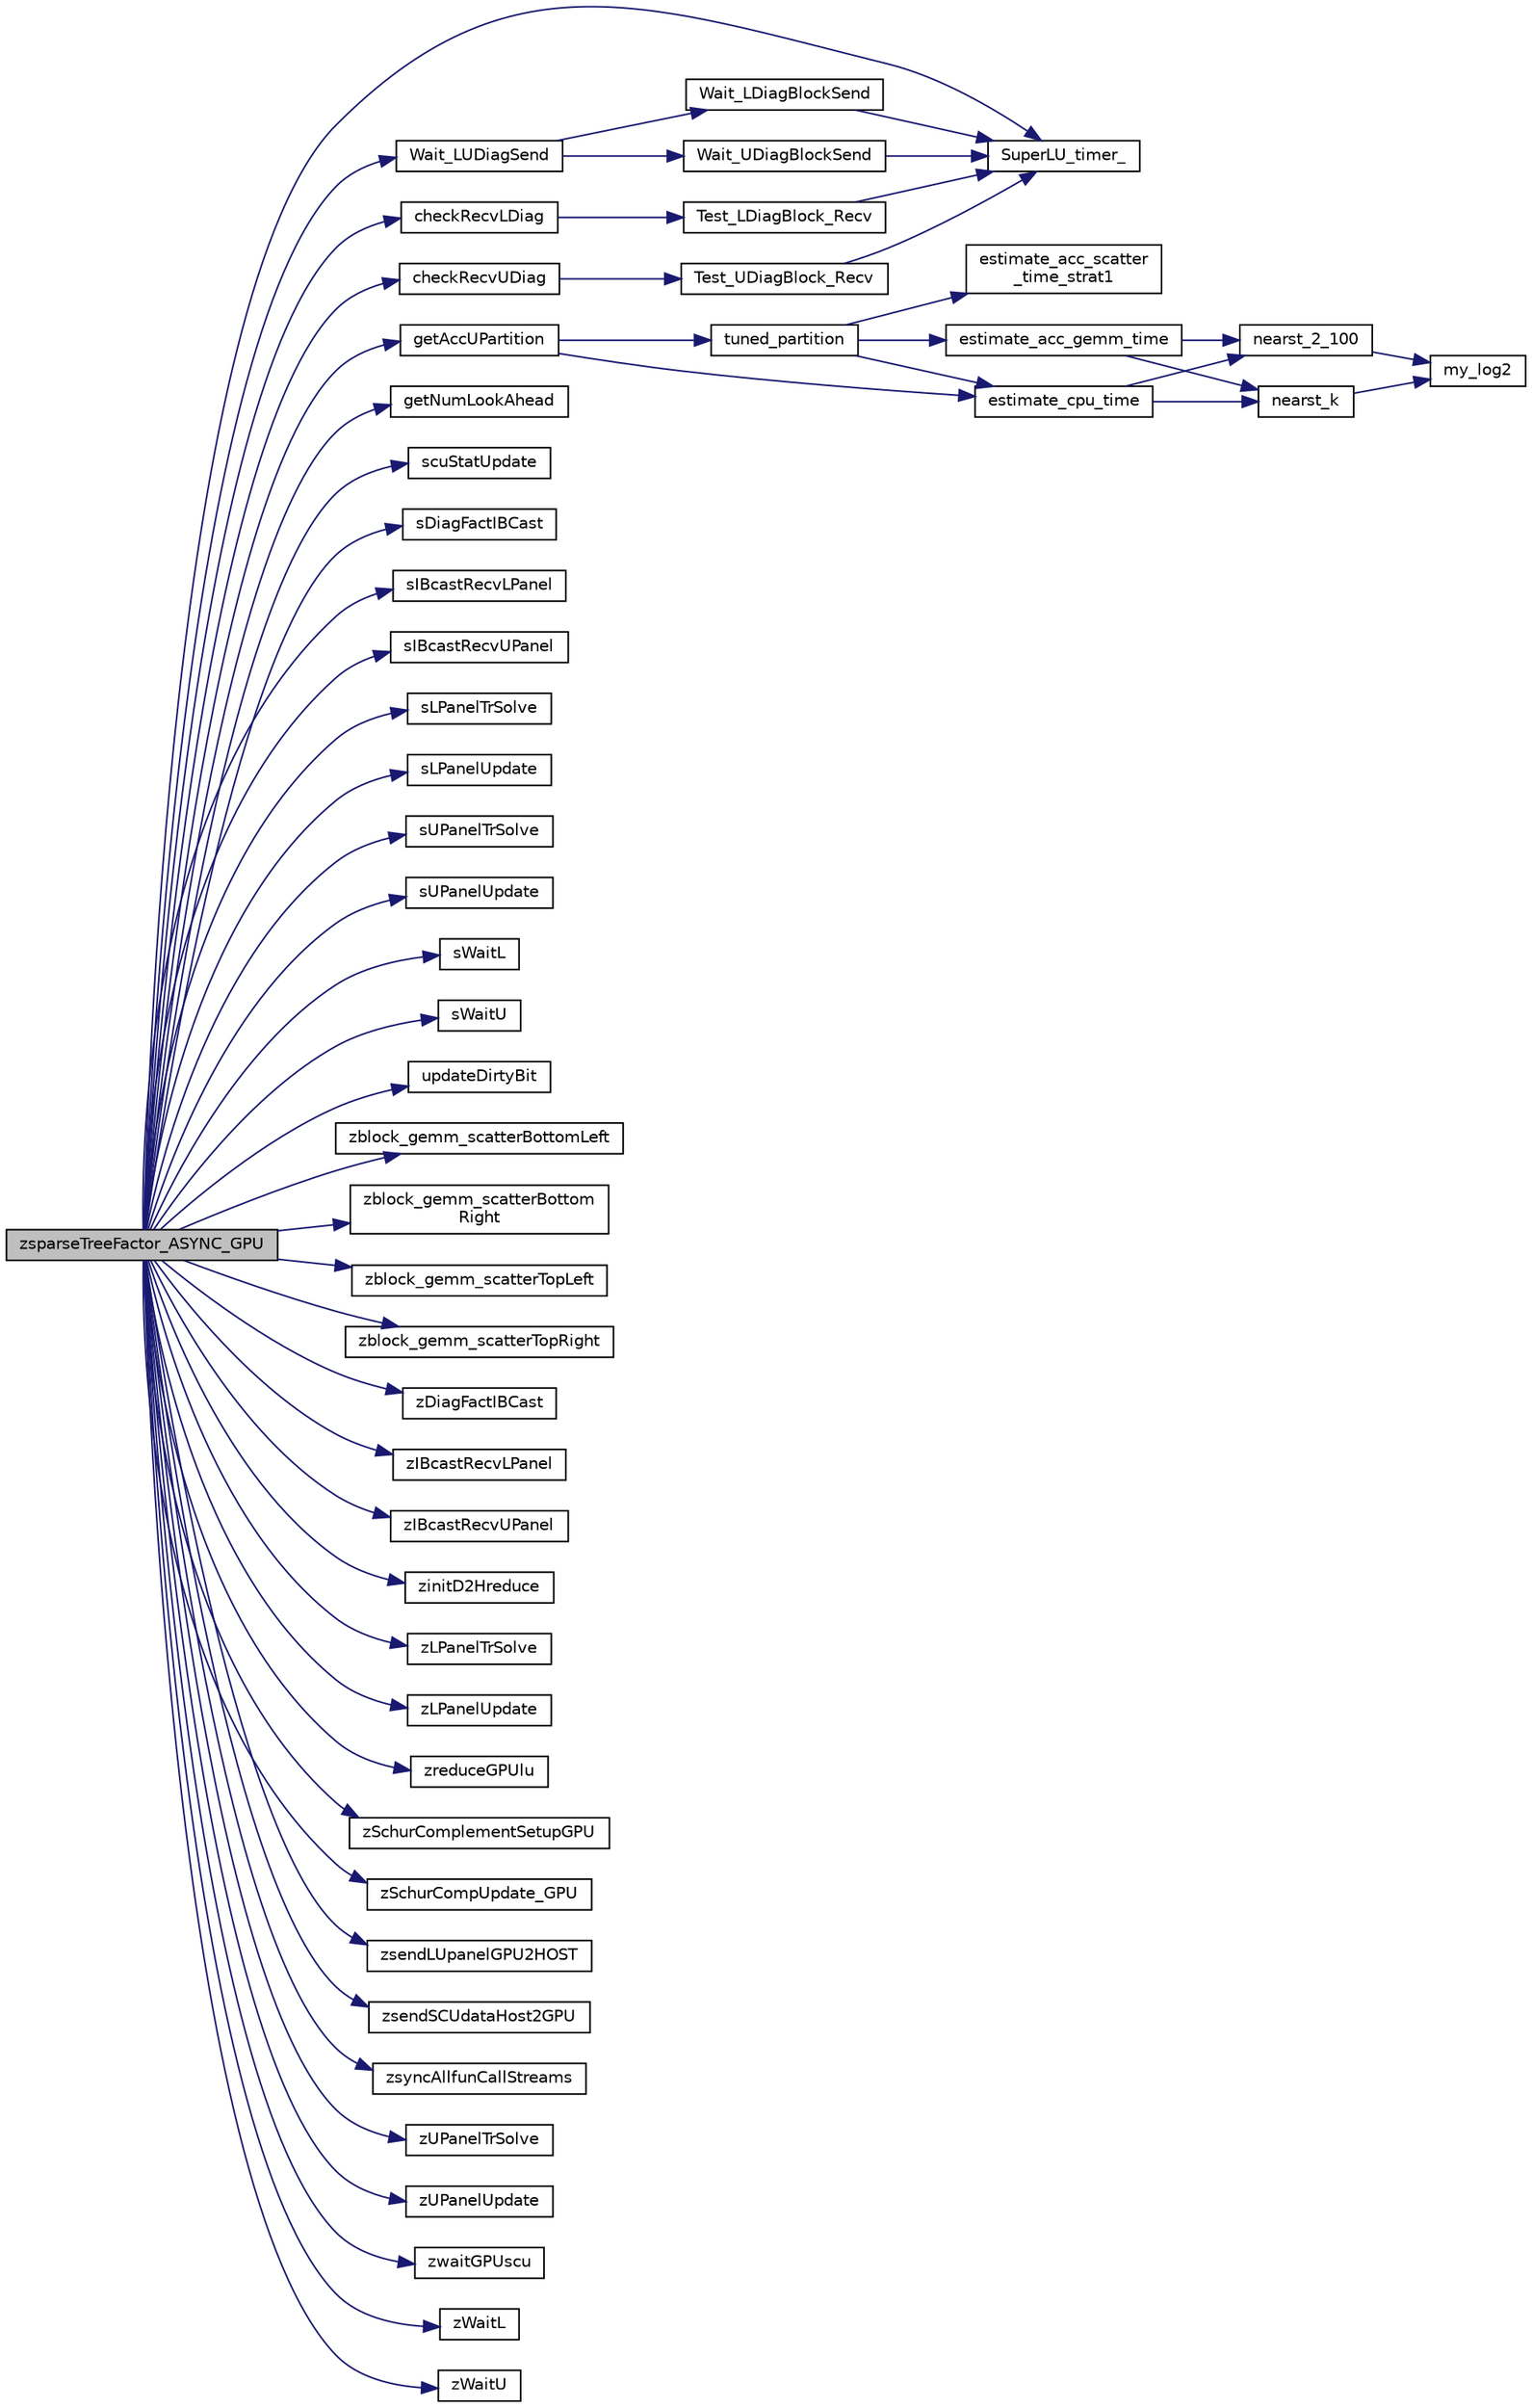 digraph "zsparseTreeFactor_ASYNC_GPU"
{
 // LATEX_PDF_SIZE
  edge [fontname="Helvetica",fontsize="10",labelfontname="Helvetica",labelfontsize="10"];
  node [fontname="Helvetica",fontsize="10",shape=record];
  rankdir="LR";
  Node1 [label="zsparseTreeFactor_ASYNC_GPU",height=0.2,width=0.4,color="black", fillcolor="grey75", style="filled", fontcolor="black",tooltip=" "];
  Node1 -> Node2 [color="midnightblue",fontsize="10",style="solid",fontname="Helvetica"];
  Node2 [label="checkRecvLDiag",height=0.2,width=0.4,color="black", fillcolor="white", style="filled",URL="$superlu__ddefs_8h.html#ae1b1a992117ecdad50408ff53d2a9b32",tooltip=" "];
  Node2 -> Node3 [color="midnightblue",fontsize="10",style="solid",fontname="Helvetica"];
  Node3 [label="Test_LDiagBlock_Recv",height=0.2,width=0.4,color="black", fillcolor="white", style="filled",URL="$communication__aux_8c.html#aad4ce4028fdd1e2fec51eff789c56764",tooltip=" "];
  Node3 -> Node4 [color="midnightblue",fontsize="10",style="solid",fontname="Helvetica"];
  Node4 [label="SuperLU_timer_",height=0.2,width=0.4,color="black", fillcolor="white", style="filled",URL="$superlu__timer_8c.html#a0c6777573bbfe81917cd381e0090d355",tooltip=" "];
  Node1 -> Node5 [color="midnightblue",fontsize="10",style="solid",fontname="Helvetica"];
  Node5 [label="checkRecvUDiag",height=0.2,width=0.4,color="black", fillcolor="white", style="filled",URL="$superlu__ddefs_8h.html#a4cc7924463ff2c61e98183e82d4a2578",tooltip=" "];
  Node5 -> Node6 [color="midnightblue",fontsize="10",style="solid",fontname="Helvetica"];
  Node6 [label="Test_UDiagBlock_Recv",height=0.2,width=0.4,color="black", fillcolor="white", style="filled",URL="$communication__aux_8c.html#a98d3ea479e5565b51c93dc9b8196ddd0",tooltip=" "];
  Node6 -> Node4 [color="midnightblue",fontsize="10",style="solid",fontname="Helvetica"];
  Node1 -> Node7 [color="midnightblue",fontsize="10",style="solid",fontname="Helvetica"];
  Node7 [label="getAccUPartition",height=0.2,width=0.4,color="black", fillcolor="white", style="filled",URL="$treeFactorizationGPU_8c.html#a37f527417c781743ac1259ddc7b27b89",tooltip=" "];
  Node7 -> Node8 [color="midnightblue",fontsize="10",style="solid",fontname="Helvetica"];
  Node8 [label="estimate_cpu_time",height=0.2,width=0.4,color="black", fillcolor="white", style="filled",URL="$acc__aux_8c.html#a42269d6231c482b79011d002b477b750",tooltip=" "];
  Node8 -> Node9 [color="midnightblue",fontsize="10",style="solid",fontname="Helvetica"];
  Node9 [label="nearst_2_100",height=0.2,width=0.4,color="black", fillcolor="white", style="filled",URL="$acc__aux_8c.html#a9c8594bfab1d7ae3d0e48ba313fa7408",tooltip=" "];
  Node9 -> Node10 [color="midnightblue",fontsize="10",style="solid",fontname="Helvetica"];
  Node10 [label="my_log2",height=0.2,width=0.4,color="black", fillcolor="white", style="filled",URL="$acc__aux_8c.html#a110763c341da4524bdaf1c197b11287c",tooltip=" "];
  Node8 -> Node11 [color="midnightblue",fontsize="10",style="solid",fontname="Helvetica"];
  Node11 [label="nearst_k",height=0.2,width=0.4,color="black", fillcolor="white", style="filled",URL="$acc__aux_8c.html#acade49941875d93179660bfc1c55c003",tooltip=" "];
  Node11 -> Node10 [color="midnightblue",fontsize="10",style="solid",fontname="Helvetica"];
  Node7 -> Node12 [color="midnightblue",fontsize="10",style="solid",fontname="Helvetica"];
  Node12 [label="tuned_partition",height=0.2,width=0.4,color="black", fillcolor="white", style="filled",URL="$acc__aux_8c.html#a23ffa8bc814947ba5f02ef76879ef8de",tooltip=" "];
  Node12 -> Node13 [color="midnightblue",fontsize="10",style="solid",fontname="Helvetica"];
  Node13 [label="estimate_acc_gemm_time",height=0.2,width=0.4,color="black", fillcolor="white", style="filled",URL="$acc__aux_8c.html#afe8d1a18f44f49fdd6bd574550e6c828",tooltip=" "];
  Node13 -> Node9 [color="midnightblue",fontsize="10",style="solid",fontname="Helvetica"];
  Node13 -> Node11 [color="midnightblue",fontsize="10",style="solid",fontname="Helvetica"];
  Node12 -> Node14 [color="midnightblue",fontsize="10",style="solid",fontname="Helvetica"];
  Node14 [label="estimate_acc_scatter\l_time_strat1",height=0.2,width=0.4,color="black", fillcolor="white", style="filled",URL="$acc__aux_8c.html#a4c18f0c846606fc7a43c000bb107b650",tooltip=" "];
  Node12 -> Node8 [color="midnightblue",fontsize="10",style="solid",fontname="Helvetica"];
  Node1 -> Node15 [color="midnightblue",fontsize="10",style="solid",fontname="Helvetica"];
  Node15 [label="getNumLookAhead",height=0.2,width=0.4,color="black", fillcolor="white", style="filled",URL="$superlu__defs_8h.html#a7c7c25ad328cac2249ec07b230eb5529",tooltip=" "];
  Node1 -> Node16 [color="midnightblue",fontsize="10",style="solid",fontname="Helvetica"];
  Node16 [label="scuStatUpdate",height=0.2,width=0.4,color="black", fillcolor="white", style="filled",URL="$sec__structs_8c.html#a23632b3331d8d29261d1e1a5c8be9eb1",tooltip=" "];
  Node1 -> Node17 [color="midnightblue",fontsize="10",style="solid",fontname="Helvetica"];
  Node17 [label="sDiagFactIBCast",height=0.2,width=0.4,color="black", fillcolor="white", style="filled",URL="$superlu__sdefs_8h.html#a2b98cc208f1a3f5dae2744e88da8e0fd",tooltip=" "];
  Node1 -> Node18 [color="midnightblue",fontsize="10",style="solid",fontname="Helvetica"];
  Node18 [label="sIBcastRecvLPanel",height=0.2,width=0.4,color="black", fillcolor="white", style="filled",URL="$superlu__sdefs_8h.html#af6e795a1cb316204da51ad4c2e287fac",tooltip=" "];
  Node1 -> Node19 [color="midnightblue",fontsize="10",style="solid",fontname="Helvetica"];
  Node19 [label="sIBcastRecvUPanel",height=0.2,width=0.4,color="black", fillcolor="white", style="filled",URL="$superlu__sdefs_8h.html#a3f6555a8411be8ca6f237775a87a4f95",tooltip=" "];
  Node1 -> Node20 [color="midnightblue",fontsize="10",style="solid",fontname="Helvetica"];
  Node20 [label="sLPanelTrSolve",height=0.2,width=0.4,color="black", fillcolor="white", style="filled",URL="$superlu__sdefs_8h.html#ae31e6d210e0a8f2f9ea29c9b446cd248",tooltip=" "];
  Node1 -> Node21 [color="midnightblue",fontsize="10",style="solid",fontname="Helvetica"];
  Node21 [label="sLPanelUpdate",height=0.2,width=0.4,color="black", fillcolor="white", style="filled",URL="$superlu__sdefs_8h.html#a7b029183554050d29bab032d246251e8",tooltip=" "];
  Node1 -> Node22 [color="midnightblue",fontsize="10",style="solid",fontname="Helvetica"];
  Node22 [label="sUPanelTrSolve",height=0.2,width=0.4,color="black", fillcolor="white", style="filled",URL="$superlu__sdefs_8h.html#a90f5fd7dbe8bfffdef182c26a371853b",tooltip=" "];
  Node1 -> Node23 [color="midnightblue",fontsize="10",style="solid",fontname="Helvetica"];
  Node23 [label="sUPanelUpdate",height=0.2,width=0.4,color="black", fillcolor="white", style="filled",URL="$superlu__sdefs_8h.html#a7c0ef29f86ed22a3e47d2b887b1f94d8",tooltip=" "];
  Node1 -> Node4 [color="midnightblue",fontsize="10",style="solid",fontname="Helvetica"];
  Node1 -> Node24 [color="midnightblue",fontsize="10",style="solid",fontname="Helvetica"];
  Node24 [label="sWaitL",height=0.2,width=0.4,color="black", fillcolor="white", style="filled",URL="$superlu__sdefs_8h.html#ae561ac9bf05b88de26bb38fdb3dd37e8",tooltip=" "];
  Node1 -> Node25 [color="midnightblue",fontsize="10",style="solid",fontname="Helvetica"];
  Node25 [label="sWaitU",height=0.2,width=0.4,color="black", fillcolor="white", style="filled",URL="$superlu__sdefs_8h.html#ae6841fd6a027934617370a498f853467",tooltip=" "];
  Node1 -> Node26 [color="midnightblue",fontsize="10",style="solid",fontname="Helvetica"];
  Node26 [label="updateDirtyBit",height=0.2,width=0.4,color="black", fillcolor="white", style="filled",URL="$sec__structs_8c.html#a0cc98c0f2c6034d087db99b2f2671b51",tooltip=" "];
  Node1 -> Node27 [color="midnightblue",fontsize="10",style="solid",fontname="Helvetica"];
  Node27 [label="Wait_LUDiagSend",height=0.2,width=0.4,color="black", fillcolor="white", style="filled",URL="$communication__aux_8c.html#a70158679171b58d1962e40f23ad2e087",tooltip=" "];
  Node27 -> Node28 [color="midnightblue",fontsize="10",style="solid",fontname="Helvetica"];
  Node28 [label="Wait_LDiagBlockSend",height=0.2,width=0.4,color="black", fillcolor="white", style="filled",URL="$communication__aux_8c.html#a7b494aaa8eda0efcd9b0b7191ab8d23f",tooltip=" "];
  Node28 -> Node4 [color="midnightblue",fontsize="10",style="solid",fontname="Helvetica"];
  Node27 -> Node29 [color="midnightblue",fontsize="10",style="solid",fontname="Helvetica"];
  Node29 [label="Wait_UDiagBlockSend",height=0.2,width=0.4,color="black", fillcolor="white", style="filled",URL="$communication__aux_8c.html#a6446fd907f1c2546bff67f5a0f9da377",tooltip=" "];
  Node29 -> Node4 [color="midnightblue",fontsize="10",style="solid",fontname="Helvetica"];
  Node1 -> Node30 [color="midnightblue",fontsize="10",style="solid",fontname="Helvetica"];
  Node30 [label="zblock_gemm_scatterBottomLeft",height=0.2,width=0.4,color="black", fillcolor="white", style="filled",URL="$superlu__zdefs_8h.html#ab307bfbefeac3eaf1cc87b5423357548",tooltip=" "];
  Node1 -> Node31 [color="midnightblue",fontsize="10",style="solid",fontname="Helvetica"];
  Node31 [label="zblock_gemm_scatterBottom\lRight",height=0.2,width=0.4,color="black", fillcolor="white", style="filled",URL="$superlu__zdefs_8h.html#a994d54edb047d558274fe673144611a5",tooltip=" "];
  Node1 -> Node32 [color="midnightblue",fontsize="10",style="solid",fontname="Helvetica"];
  Node32 [label="zblock_gemm_scatterTopLeft",height=0.2,width=0.4,color="black", fillcolor="white", style="filled",URL="$superlu__zdefs_8h.html#a72123a98dfaefa2139572c0129bdf273",tooltip=" "];
  Node1 -> Node33 [color="midnightblue",fontsize="10",style="solid",fontname="Helvetica"];
  Node33 [label="zblock_gemm_scatterTopRight",height=0.2,width=0.4,color="black", fillcolor="white", style="filled",URL="$superlu__zdefs_8h.html#a5476dd9d03fb11c71999b441638df834",tooltip=" "];
  Node1 -> Node34 [color="midnightblue",fontsize="10",style="solid",fontname="Helvetica"];
  Node34 [label="zDiagFactIBCast",height=0.2,width=0.4,color="black", fillcolor="white", style="filled",URL="$superlu__zdefs_8h.html#aa8da4a72b74437af2643ccf41a4f6c72",tooltip=" "];
  Node1 -> Node35 [color="midnightblue",fontsize="10",style="solid",fontname="Helvetica"];
  Node35 [label="zIBcastRecvLPanel",height=0.2,width=0.4,color="black", fillcolor="white", style="filled",URL="$superlu__zdefs_8h.html#a7c6453f40ac52e8164d1a838008bda19",tooltip=" "];
  Node1 -> Node36 [color="midnightblue",fontsize="10",style="solid",fontname="Helvetica"];
  Node36 [label="zIBcastRecvUPanel",height=0.2,width=0.4,color="black", fillcolor="white", style="filled",URL="$superlu__zdefs_8h.html#ad20b7c8e006a595e85708fadfdcedd2a",tooltip=" "];
  Node1 -> Node37 [color="midnightblue",fontsize="10",style="solid",fontname="Helvetica"];
  Node37 [label="zinitD2Hreduce",height=0.2,width=0.4,color="black", fillcolor="white", style="filled",URL="$zlustruct__gpu_8h.html#a1b3733a85292a8610cd3e968cd22050a",tooltip=" "];
  Node1 -> Node38 [color="midnightblue",fontsize="10",style="solid",fontname="Helvetica"];
  Node38 [label="zLPanelTrSolve",height=0.2,width=0.4,color="black", fillcolor="white", style="filled",URL="$superlu__zdefs_8h.html#ac93f9516e612253f8414c63eef091c4e",tooltip=" "];
  Node1 -> Node39 [color="midnightblue",fontsize="10",style="solid",fontname="Helvetica"];
  Node39 [label="zLPanelUpdate",height=0.2,width=0.4,color="black", fillcolor="white", style="filled",URL="$superlu__zdefs_8h.html#a0dfb967f4bf4d2ffb9ec5ea3afc49500",tooltip=" "];
  Node1 -> Node40 [color="midnightblue",fontsize="10",style="solid",fontname="Helvetica"];
  Node40 [label="zreduceGPUlu",height=0.2,width=0.4,color="black", fillcolor="white", style="filled",URL="$zlustruct__gpu_8h.html#a3f90b49f453b5ecd87198d4b4220acde",tooltip=" "];
  Node1 -> Node41 [color="midnightblue",fontsize="10",style="solid",fontname="Helvetica"];
  Node41 [label="zSchurComplementSetupGPU",height=0.2,width=0.4,color="black", fillcolor="white", style="filled",URL="$superlu__zdefs_8h.html#ae15bae9fe96043320b6f0ca0f3194679",tooltip=" "];
  Node1 -> Node42 [color="midnightblue",fontsize="10",style="solid",fontname="Helvetica"];
  Node42 [label="zSchurCompUpdate_GPU",height=0.2,width=0.4,color="black", fillcolor="white", style="filled",URL="$zlustruct__gpu_8h.html#a5f53d7b6bde0beec23259e9860acf7d0",tooltip=" "];
  Node1 -> Node43 [color="midnightblue",fontsize="10",style="solid",fontname="Helvetica"];
  Node43 [label="zsendLUpanelGPU2HOST",height=0.2,width=0.4,color="black", fillcolor="white", style="filled",URL="$zlustruct__gpu_8h.html#a978cc9ec5b3a1ad30501296e3f035840",tooltip=" "];
  Node1 -> Node44 [color="midnightblue",fontsize="10",style="solid",fontname="Helvetica"];
  Node44 [label="zsendSCUdataHost2GPU",height=0.2,width=0.4,color="black", fillcolor="white", style="filled",URL="$zlustruct__gpu_8h.html#aca231ec3281a2b2f0e556559d205f894",tooltip=" "];
  Node1 -> Node45 [color="midnightblue",fontsize="10",style="solid",fontname="Helvetica"];
  Node45 [label="zsyncAllfunCallStreams",height=0.2,width=0.4,color="black", fillcolor="white", style="filled",URL="$zlustruct__gpu_8h.html#adc55a1561d87f9f0069d3a6d724a41fd",tooltip=" "];
  Node1 -> Node46 [color="midnightblue",fontsize="10",style="solid",fontname="Helvetica"];
  Node46 [label="zUPanelTrSolve",height=0.2,width=0.4,color="black", fillcolor="white", style="filled",URL="$superlu__zdefs_8h.html#acebf0f716fb6d1bd31910941bbb102ac",tooltip=" "];
  Node1 -> Node47 [color="midnightblue",fontsize="10",style="solid",fontname="Helvetica"];
  Node47 [label="zUPanelUpdate",height=0.2,width=0.4,color="black", fillcolor="white", style="filled",URL="$superlu__zdefs_8h.html#a0dd8e7d4e13ff23d927422cdbac53e71",tooltip=" "];
  Node1 -> Node48 [color="midnightblue",fontsize="10",style="solid",fontname="Helvetica"];
  Node48 [label="zwaitGPUscu",height=0.2,width=0.4,color="black", fillcolor="white", style="filled",URL="$zlustruct__gpu_8h.html#a361bc46e1e3513d63ef080a033b11f6c",tooltip=" "];
  Node1 -> Node49 [color="midnightblue",fontsize="10",style="solid",fontname="Helvetica"];
  Node49 [label="zWaitL",height=0.2,width=0.4,color="black", fillcolor="white", style="filled",URL="$superlu__zdefs_8h.html#afe4ae0f2ab1787e06cb84e573544a723",tooltip=" "];
  Node1 -> Node50 [color="midnightblue",fontsize="10",style="solid",fontname="Helvetica"];
  Node50 [label="zWaitU",height=0.2,width=0.4,color="black", fillcolor="white", style="filled",URL="$superlu__zdefs_8h.html#ab0c3fae6da35ffb6884e9daa21a006b3",tooltip=" "];
}
